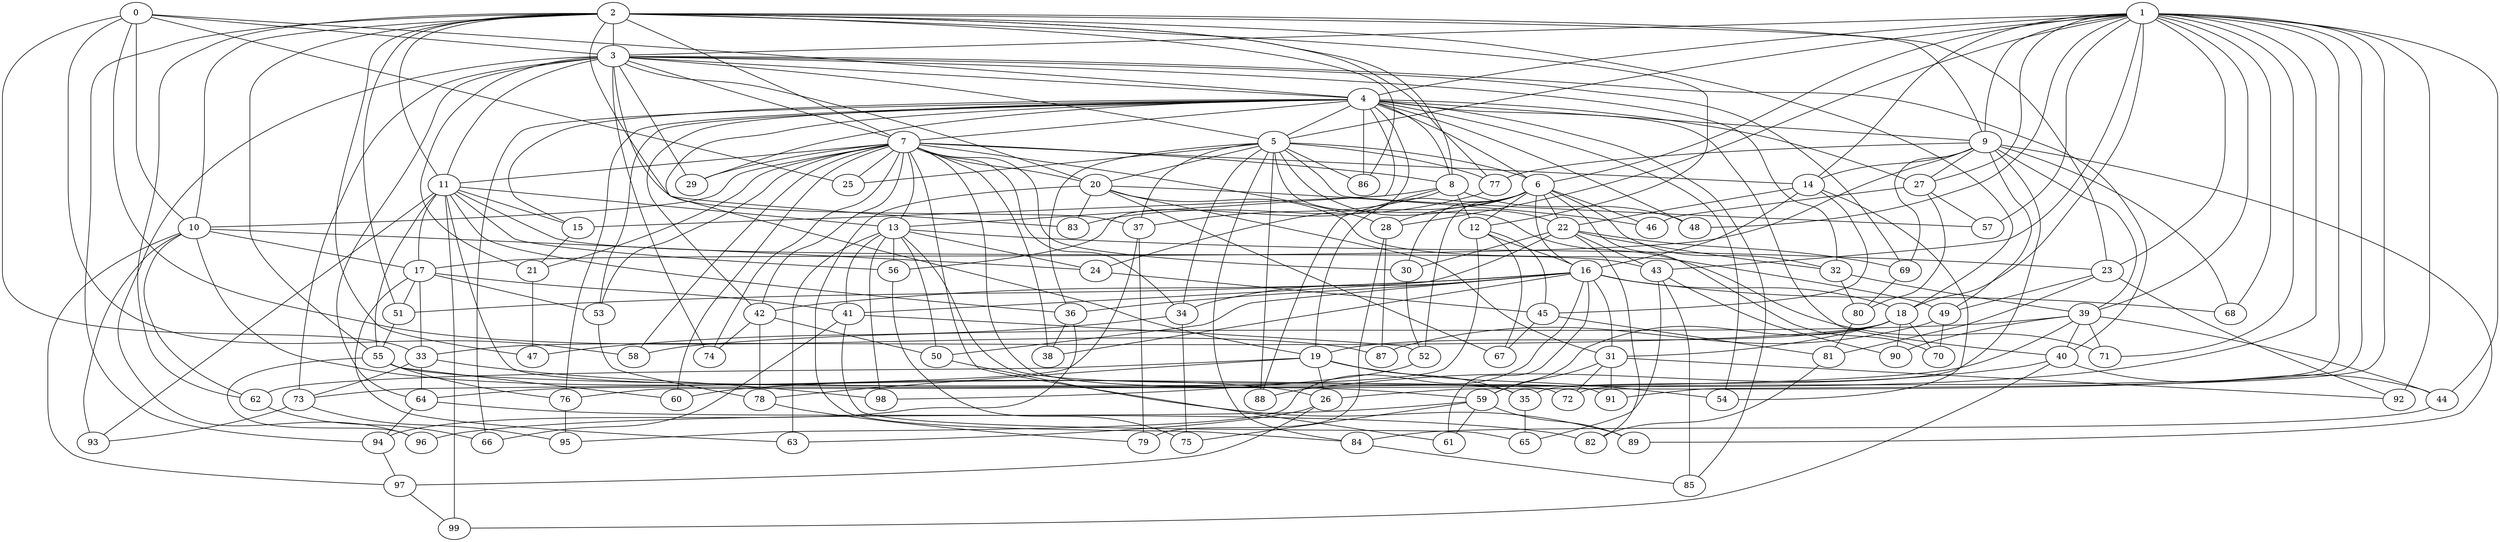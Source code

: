 strict graph "barabasi_albert_graph(100,3)" {
0;
1;
2;
3;
4;
5;
6;
7;
8;
9;
10;
11;
12;
13;
14;
15;
16;
17;
18;
19;
20;
21;
22;
23;
24;
25;
26;
27;
28;
29;
30;
31;
32;
33;
34;
35;
36;
37;
38;
39;
40;
41;
42;
43;
44;
45;
46;
47;
48;
49;
50;
51;
52;
53;
54;
55;
56;
57;
58;
59;
60;
61;
62;
63;
64;
65;
66;
67;
68;
69;
70;
71;
72;
73;
74;
75;
76;
77;
78;
79;
80;
81;
82;
83;
84;
85;
86;
87;
88;
89;
90;
91;
92;
93;
94;
95;
96;
97;
98;
99;
0 -- 33  [is_available=True, prob="0.636477696704"];
0 -- 3  [is_available=True, prob="0.955635381069"];
0 -- 4  [is_available=True, prob="0.495185123821"];
0 -- 10  [is_available=True, prob="0.483660049636"];
0 -- 87  [is_available=True, prob="0.961887022947"];
0 -- 25  [is_available=True, prob="0.925720595372"];
0 -- 58  [is_available=True, prob="0.129307417976"];
1 -- 3  [is_available=True, prob="0.144409272682"];
1 -- 4  [is_available=True, prob="0.304401724595"];
1 -- 5  [is_available=True, prob="0.347485690686"];
1 -- 6  [is_available=True, prob="1.0"];
1 -- 9  [is_available=True, prob="0.913736857642"];
1 -- 14  [is_available=True, prob="0.377875312679"];
1 -- 18  [is_available=True, prob="0.0964742323888"];
1 -- 23  [is_available=True, prob="1.0"];
1 -- 26  [is_available=True, prob="0.224358153654"];
1 -- 27  [is_available=True, prob="0.19419079559"];
1 -- 28  [is_available=True, prob="0.699599727811"];
1 -- 39  [is_available=True, prob="1.0"];
1 -- 43  [is_available=True, prob="0.649704661712"];
1 -- 44  [is_available=True, prob="0.724307703954"];
1 -- 48  [is_available=True, prob="0.549113019239"];
1 -- 57  [is_available=True, prob="0.0552837140351"];
1 -- 60  [is_available=True, prob="1.0"];
1 -- 68  [is_available=True, prob="0.454228256491"];
1 -- 71  [is_available=True, prob="0.518370658675"];
1 -- 72  [is_available=True, prob="0.527890052225"];
1 -- 91  [is_available=True, prob="1.0"];
1 -- 92  [is_available=True, prob="0.607492022993"];
2 -- 3  [is_available=True, prob="0.793838889503"];
2 -- 37  [is_available=True, prob="0.920444450553"];
2 -- 7  [is_available=True, prob="1.0"];
2 -- 8  [is_available=True, prob="1.0"];
2 -- 9  [is_available=True, prob="1.0"];
2 -- 10  [is_available=True, prob="1.0"];
2 -- 11  [is_available=True, prob="1.0"];
2 -- 12  [is_available=True, prob="0.0658362819332"];
2 -- 77  [is_available=True, prob="0.344237002974"];
2 -- 47  [is_available=True, prob="1.0"];
2 -- 18  [is_available=True, prob="0.604862500929"];
2 -- 51  [is_available=True, prob="0.203812169527"];
2 -- 94  [is_available=True, prob="1.0"];
2 -- 86  [is_available=True, prob="0.760738055067"];
2 -- 23  [is_available=True, prob="0.385230593387"];
2 -- 55  [is_available=True, prob="1.0"];
2 -- 62  [is_available=True, prob="0.438744157195"];
3 -- 4  [is_available=True, prob="0.263433100153"];
3 -- 5  [is_available=True, prob="1.0"];
3 -- 7  [is_available=True, prob="1.0"];
3 -- 40  [is_available=True, prob="0.690117950353"];
3 -- 64  [is_available=True, prob="1.0"];
3 -- 32  [is_available=True, prob="1.0"];
3 -- 11  [is_available=True, prob="0.920198289994"];
3 -- 96  [is_available=True, prob="0.186177739295"];
3 -- 83  [is_available=True, prob="0.176862294392"];
3 -- 20  [is_available=True, prob="0.831285917782"];
3 -- 21  [is_available=True, prob="0.611556386254"];
3 -- 73  [is_available=True, prob="0.102950428223"];
3 -- 74  [is_available=True, prob="1.0"];
3 -- 29  [is_available=True, prob="1.0"];
3 -- 69  [is_available=True, prob="1.0"];
4 -- 5  [is_available=True, prob="0.572681773003"];
4 -- 6  [is_available=True, prob="0.79804242029"];
4 -- 7  [is_available=True, prob="0.696372368806"];
4 -- 8  [is_available=True, prob="0.215324314783"];
4 -- 9  [is_available=True, prob="0.52654320309"];
4 -- 13  [is_available=True, prob="0.822324313324"];
4 -- 15  [is_available=True, prob="0.504470922249"];
4 -- 19  [is_available=True, prob="0.381347819967"];
4 -- 27  [is_available=True, prob="0.729954753467"];
4 -- 29  [is_available=True, prob="0.92762301013"];
4 -- 40  [is_available=True, prob="0.321580036507"];
4 -- 42  [is_available=True, prob="0.776720728265"];
4 -- 48  [is_available=True, prob="0.724941727251"];
4 -- 53  [is_available=True, prob="0.226159059022"];
4 -- 54  [is_available=True, prob="0.660814434956"];
4 -- 56  [is_available=True, prob="1.0"];
4 -- 66  [is_available=True, prob="0.801582348559"];
4 -- 76  [is_available=True, prob="1.0"];
4 -- 85  [is_available=True, prob="0.374837402875"];
4 -- 86  [is_available=True, prob="1.0"];
5 -- 84  [is_available=True, prob="1.0"];
5 -- 34  [is_available=True, prob="1.0"];
5 -- 37  [is_available=True, prob="1.0"];
5 -- 6  [is_available=True, prob="0.632042230078"];
5 -- 71  [is_available=True, prob="0.557654942181"];
5 -- 77  [is_available=True, prob="0.581283396927"];
5 -- 20  [is_available=True, prob="1.0"];
5 -- 22  [is_available=True, prob="0.358754938552"];
5 -- 57  [is_available=True, prob="0.053537610765"];
5 -- 88  [is_available=True, prob="1.0"];
5 -- 25  [is_available=True, prob="0.298166688602"];
5 -- 86  [is_available=True, prob="0.801308018249"];
5 -- 36  [is_available=True, prob="1.0"];
6 -- 32  [is_available=True, prob="0.558179308743"];
6 -- 70  [is_available=True, prob="0.206806518838"];
6 -- 12  [is_available=True, prob="0.396470907025"];
6 -- 46  [is_available=True, prob="1.0"];
6 -- 16  [is_available=True, prob="0.341165713253"];
6 -- 19  [is_available=True, prob="1.0"];
6 -- 52  [is_available=True, prob="0.260313075283"];
6 -- 22  [is_available=True, prob="0.00532157068222"];
6 -- 24  [is_available=True, prob="0.812021605434"];
6 -- 28  [is_available=True, prob="0.0842776329587"];
6 -- 30  [is_available=True, prob="1.0"];
7 -- 8  [is_available=True, prob="0.134372822928"];
7 -- 10  [is_available=True, prob="0.323854400583"];
7 -- 11  [is_available=True, prob="0.952214782874"];
7 -- 13  [is_available=True, prob="0.970598326776"];
7 -- 14  [is_available=True, prob="0.95893447613"];
7 -- 20  [is_available=True, prob="0.358249374473"];
7 -- 21  [is_available=True, prob="0.191994541789"];
7 -- 25  [is_available=True, prob="0.670747844885"];
7 -- 28  [is_available=True, prob="1.0"];
7 -- 29  [is_available=True, prob="0.251806202055"];
7 -- 30  [is_available=True, prob="1.0"];
7 -- 34  [is_available=True, prob="0.106362299713"];
7 -- 38  [is_available=True, prob="0.132415616538"];
7 -- 42  [is_available=True, prob="1.0"];
7 -- 53  [is_available=True, prob="0.113447408233"];
7 -- 58  [is_available=True, prob="1.0"];
7 -- 60  [is_available=True, prob="0.227367776954"];
7 -- 61  [is_available=True, prob="0.776029433423"];
7 -- 74  [is_available=True, prob="1.0"];
7 -- 91  [is_available=True, prob="0.0650873161477"];
8 -- 37  [is_available=True, prob="0.888909757098"];
8 -- 12  [is_available=True, prob="0.245599537411"];
8 -- 15  [is_available=True, prob="0.752514332724"];
8 -- 48  [is_available=True, prob="0.615363453997"];
8 -- 88  [is_available=True, prob="0.583754364761"];
9 -- 35  [is_available=True, prob="1.0"];
9 -- 49  [is_available=True, prob="0.0134695213083"];
9 -- 39  [is_available=True, prob="1.0"];
9 -- 77  [is_available=True, prob="0.0463655624511"];
9 -- 14  [is_available=True, prob="0.54092400943"];
9 -- 17  [is_available=True, prob="0.818243673433"];
9 -- 89  [is_available=True, prob="0.115267317026"];
9 -- 68  [is_available=True, prob="1.0"];
9 -- 27  [is_available=True, prob="0.805084537218"];
9 -- 69  [is_available=True, prob="0.790256749254"];
10 -- 97  [is_available=True, prob="1.0"];
10 -- 17  [is_available=True, prob="0.60106078269"];
10 -- 24  [is_available=True, prob="0.774548003267"];
10 -- 26  [is_available=True, prob="0.276195069206"];
10 -- 93  [is_available=True, prob="0.728251566407"];
10 -- 62  [is_available=True, prob="0.748441214361"];
11 -- 36  [is_available=True, prob="0.126391457154"];
11 -- 72  [is_available=True, prob="0.646561808068"];
11 -- 43  [is_available=True, prob="0.368430804693"];
11 -- 13  [is_available=True, prob="0.547436659014"];
11 -- 15  [is_available=True, prob="0.530788769317"];
11 -- 17  [is_available=True, prob="0.452278519647"];
11 -- 99  [is_available=True, prob="0.198659724733"];
11 -- 55  [is_available=True, prob="0.126827064624"];
11 -- 56  [is_available=True, prob="1.0"];
11 -- 93  [is_available=True, prob="1.0"];
12 -- 67  [is_available=True, prob="0.87900038783"];
12 -- 76  [is_available=True, prob="0.123626592237"];
12 -- 45  [is_available=True, prob="1.0"];
12 -- 16  [is_available=True, prob="0.376641348173"];
13 -- 98  [is_available=True, prob="1.0"];
13 -- 35  [is_available=True, prob="0.985209207205"];
13 -- 41  [is_available=True, prob="0.297696358232"];
13 -- 56  [is_available=True, prob="1.0"];
13 -- 50  [is_available=True, prob="0.0374508659707"];
13 -- 23  [is_available=True, prob="0.730307382967"];
13 -- 24  [is_available=True, prob="0.351397795193"];
13 -- 63  [is_available=True, prob="0.160150239045"];
14 -- 54  [is_available=True, prob="0.116842170652"];
14 -- 45  [is_available=True, prob="1.0"];
14 -- 16  [is_available=True, prob="1.0"];
14 -- 22  [is_available=True, prob="0.881558210514"];
15 -- 21  [is_available=True, prob="1.0"];
16 -- 34  [is_available=True, prob="0.902085081767"];
16 -- 36  [is_available=True, prob="1.0"];
16 -- 38  [is_available=True, prob="0.217535349199"];
16 -- 42  [is_available=True, prob="0.5434611688"];
16 -- 50  [is_available=True, prob="0.52238621231"];
16 -- 18  [is_available=True, prob="0.693593090953"];
16 -- 51  [is_available=True, prob="1.0"];
16 -- 68  [is_available=True, prob="0.640456415106"];
16 -- 95  [is_available=True, prob="1.0"];
16 -- 61  [is_available=True, prob="0.5611453658"];
16 -- 31  [is_available=True, prob="0.48173775156"];
17 -- 33  [is_available=True, prob="0.477370777288"];
17 -- 51  [is_available=True, prob="1.0"];
17 -- 53  [is_available=True, prob="0.41684409006"];
17 -- 41  [is_available=True, prob="0.549908547614"];
17 -- 63  [is_available=True, prob="0.375862266456"];
18 -- 70  [is_available=True, prob="1.0"];
18 -- 33  [is_available=True, prob="0.543560506986"];
18 -- 19  [is_available=True, prob="0.0571939063947"];
18 -- 90  [is_available=True, prob="0.485440666716"];
18 -- 59  [is_available=True, prob="0.510751328722"];
18 -- 31  [is_available=True, prob="0.215195366321"];
19 -- 35  [is_available=True, prob="0.325616338185"];
19 -- 78  [is_available=True, prob="1.0"];
19 -- 54  [is_available=True, prob="0.385496917037"];
19 -- 26  [is_available=True, prob="0.408885114765"];
19 -- 62  [is_available=True, prob="0.468241706983"];
20 -- 83  [is_available=True, prob="1.0"];
20 -- 46  [is_available=True, prob="0.54103134735"];
20 -- 49  [is_available=True, prob="0.175125177118"];
20 -- 67  [is_available=True, prob="0.842002479589"];
20 -- 84  [is_available=True, prob="0.533713647933"];
20 -- 31  [is_available=True, prob="0.308676068831"];
21 -- 47  [is_available=True, prob="0.346770982561"];
22 -- 32  [is_available=True, prob="0.887884483092"];
22 -- 41  [is_available=True, prob="0.373685328133"];
22 -- 43  [is_available=True, prob="0.719360463168"];
22 -- 82  [is_available=True, prob="0.564453600566"];
22 -- 30  [is_available=True, prob="0.637866618127"];
22 -- 69  [is_available=True, prob="0.272082584577"];
23 -- 49  [is_available=True, prob="0.622206315899"];
23 -- 81  [is_available=True, prob="0.755149075598"];
23 -- 92  [is_available=True, prob="1.0"];
24 -- 45  [is_available=True, prob="0.566977898159"];
26 -- 97  [is_available=True, prob="0.273452870351"];
26 -- 63  [is_available=True, prob="1.0"];
27 -- 46  [is_available=True, prob="0.520641538136"];
27 -- 80  [is_available=True, prob="0.934144013437"];
27 -- 57  [is_available=True, prob="0.802775144483"];
28 -- 87  [is_available=True, prob="0.695400260458"];
28 -- 79  [is_available=True, prob="0.43036431221"];
30 -- 52  [is_available=True, prob="0.669767310417"];
31 -- 91  [is_available=True, prob="1.0"];
31 -- 72  [is_available=True, prob="1.0"];
31 -- 59  [is_available=True, prob="0.286548439449"];
31 -- 92  [is_available=True, prob="1.0"];
32 -- 80  [is_available=True, prob="1.0"];
32 -- 39  [is_available=True, prob="1.0"];
33 -- 64  [is_available=True, prob="0.425910369655"];
33 -- 98  [is_available=True, prob="0.385667164775"];
33 -- 73  [is_available=True, prob="0.685795069841"];
34 -- 75  [is_available=True, prob="0.614445320035"];
34 -- 47  [is_available=True, prob="0.0260194682656"];
35 -- 65  [is_available=True, prob="0.727415284044"];
36 -- 94  [is_available=True, prob="0.280448725783"];
36 -- 38  [is_available=True, prob="0.414796269614"];
37 -- 73  [is_available=True, prob="1.0"];
37 -- 79  [is_available=True, prob="1.0"];
39 -- 71  [is_available=True, prob="0.688623352662"];
39 -- 40  [is_available=True, prob="0.0531567665337"];
39 -- 44  [is_available=True, prob="0.507162747802"];
39 -- 64  [is_available=True, prob="0.291001272907"];
39 -- 58  [is_available=True, prob="1.0"];
39 -- 90  [is_available=True, prob="0.263950824062"];
40 -- 44  [is_available=True, prob="1.0"];
40 -- 99  [is_available=True, prob="0.168271155018"];
40 -- 88  [is_available=True, prob="0.000298502132433"];
41 -- 65  [is_available=True, prob="1.0"];
41 -- 66  [is_available=True, prob="1.0"];
41 -- 52  [is_available=True, prob="0.122028314922"];
42 -- 74  [is_available=True, prob="1.0"];
42 -- 78  [is_available=True, prob="0.295945779138"];
42 -- 50  [is_available=True, prob="0.511380418698"];
43 -- 65  [is_available=True, prob="0.563826850026"];
43 -- 85  [is_available=True, prob="0.620987947063"];
43 -- 90  [is_available=True, prob="0.744850361022"];
44 -- 84  [is_available=True, prob="1.0"];
45 -- 81  [is_available=True, prob="0.713726409711"];
45 -- 67  [is_available=True, prob="1.0"];
49 -- 87  [is_available=True, prob="1.0"];
49 -- 70  [is_available=True, prob="0.811299504495"];
50 -- 89  [is_available=True, prob="0.162235613029"];
51 -- 55  [is_available=True, prob="0.999702944717"];
52 -- 98  [is_available=True, prob="0.859824796745"];
53 -- 78  [is_available=True, prob="0.656093605208"];
55 -- 96  [is_available=True, prob="0.972864812549"];
55 -- 76  [is_available=True, prob="1.0"];
55 -- 59  [is_available=True, prob="0.151515527932"];
55 -- 60  [is_available=True, prob="0.0608826040184"];
56 -- 75  [is_available=True, prob="0.154524512914"];
59 -- 96  [is_available=True, prob="0.572216913508"];
59 -- 75  [is_available=True, prob="1.0"];
59 -- 89  [is_available=True, prob="1.0"];
59 -- 61  [is_available=True, prob="0.738200364072"];
62 -- 66  [is_available=True, prob="1.0"];
64 -- 82  [is_available=True, prob="0.0655099640554"];
64 -- 94  [is_available=True, prob="0.608596534818"];
69 -- 80  [is_available=True, prob="0.735320243175"];
73 -- 95  [is_available=True, prob="0.744552219865"];
73 -- 93  [is_available=True, prob="1.0"];
76 -- 95  [is_available=True, prob="0.703771738996"];
77 -- 83  [is_available=True, prob="1.0"];
78 -- 79  [is_available=True, prob="0.380552111647"];
80 -- 81  [is_available=True, prob="0.882061082675"];
81 -- 82  [is_available=True, prob="0.975721954387"];
84 -- 85  [is_available=True, prob="0.377189250692"];
94 -- 97  [is_available=True, prob="0.686760905548"];
97 -- 99  [is_available=True, prob="0.89102030445"];
}
